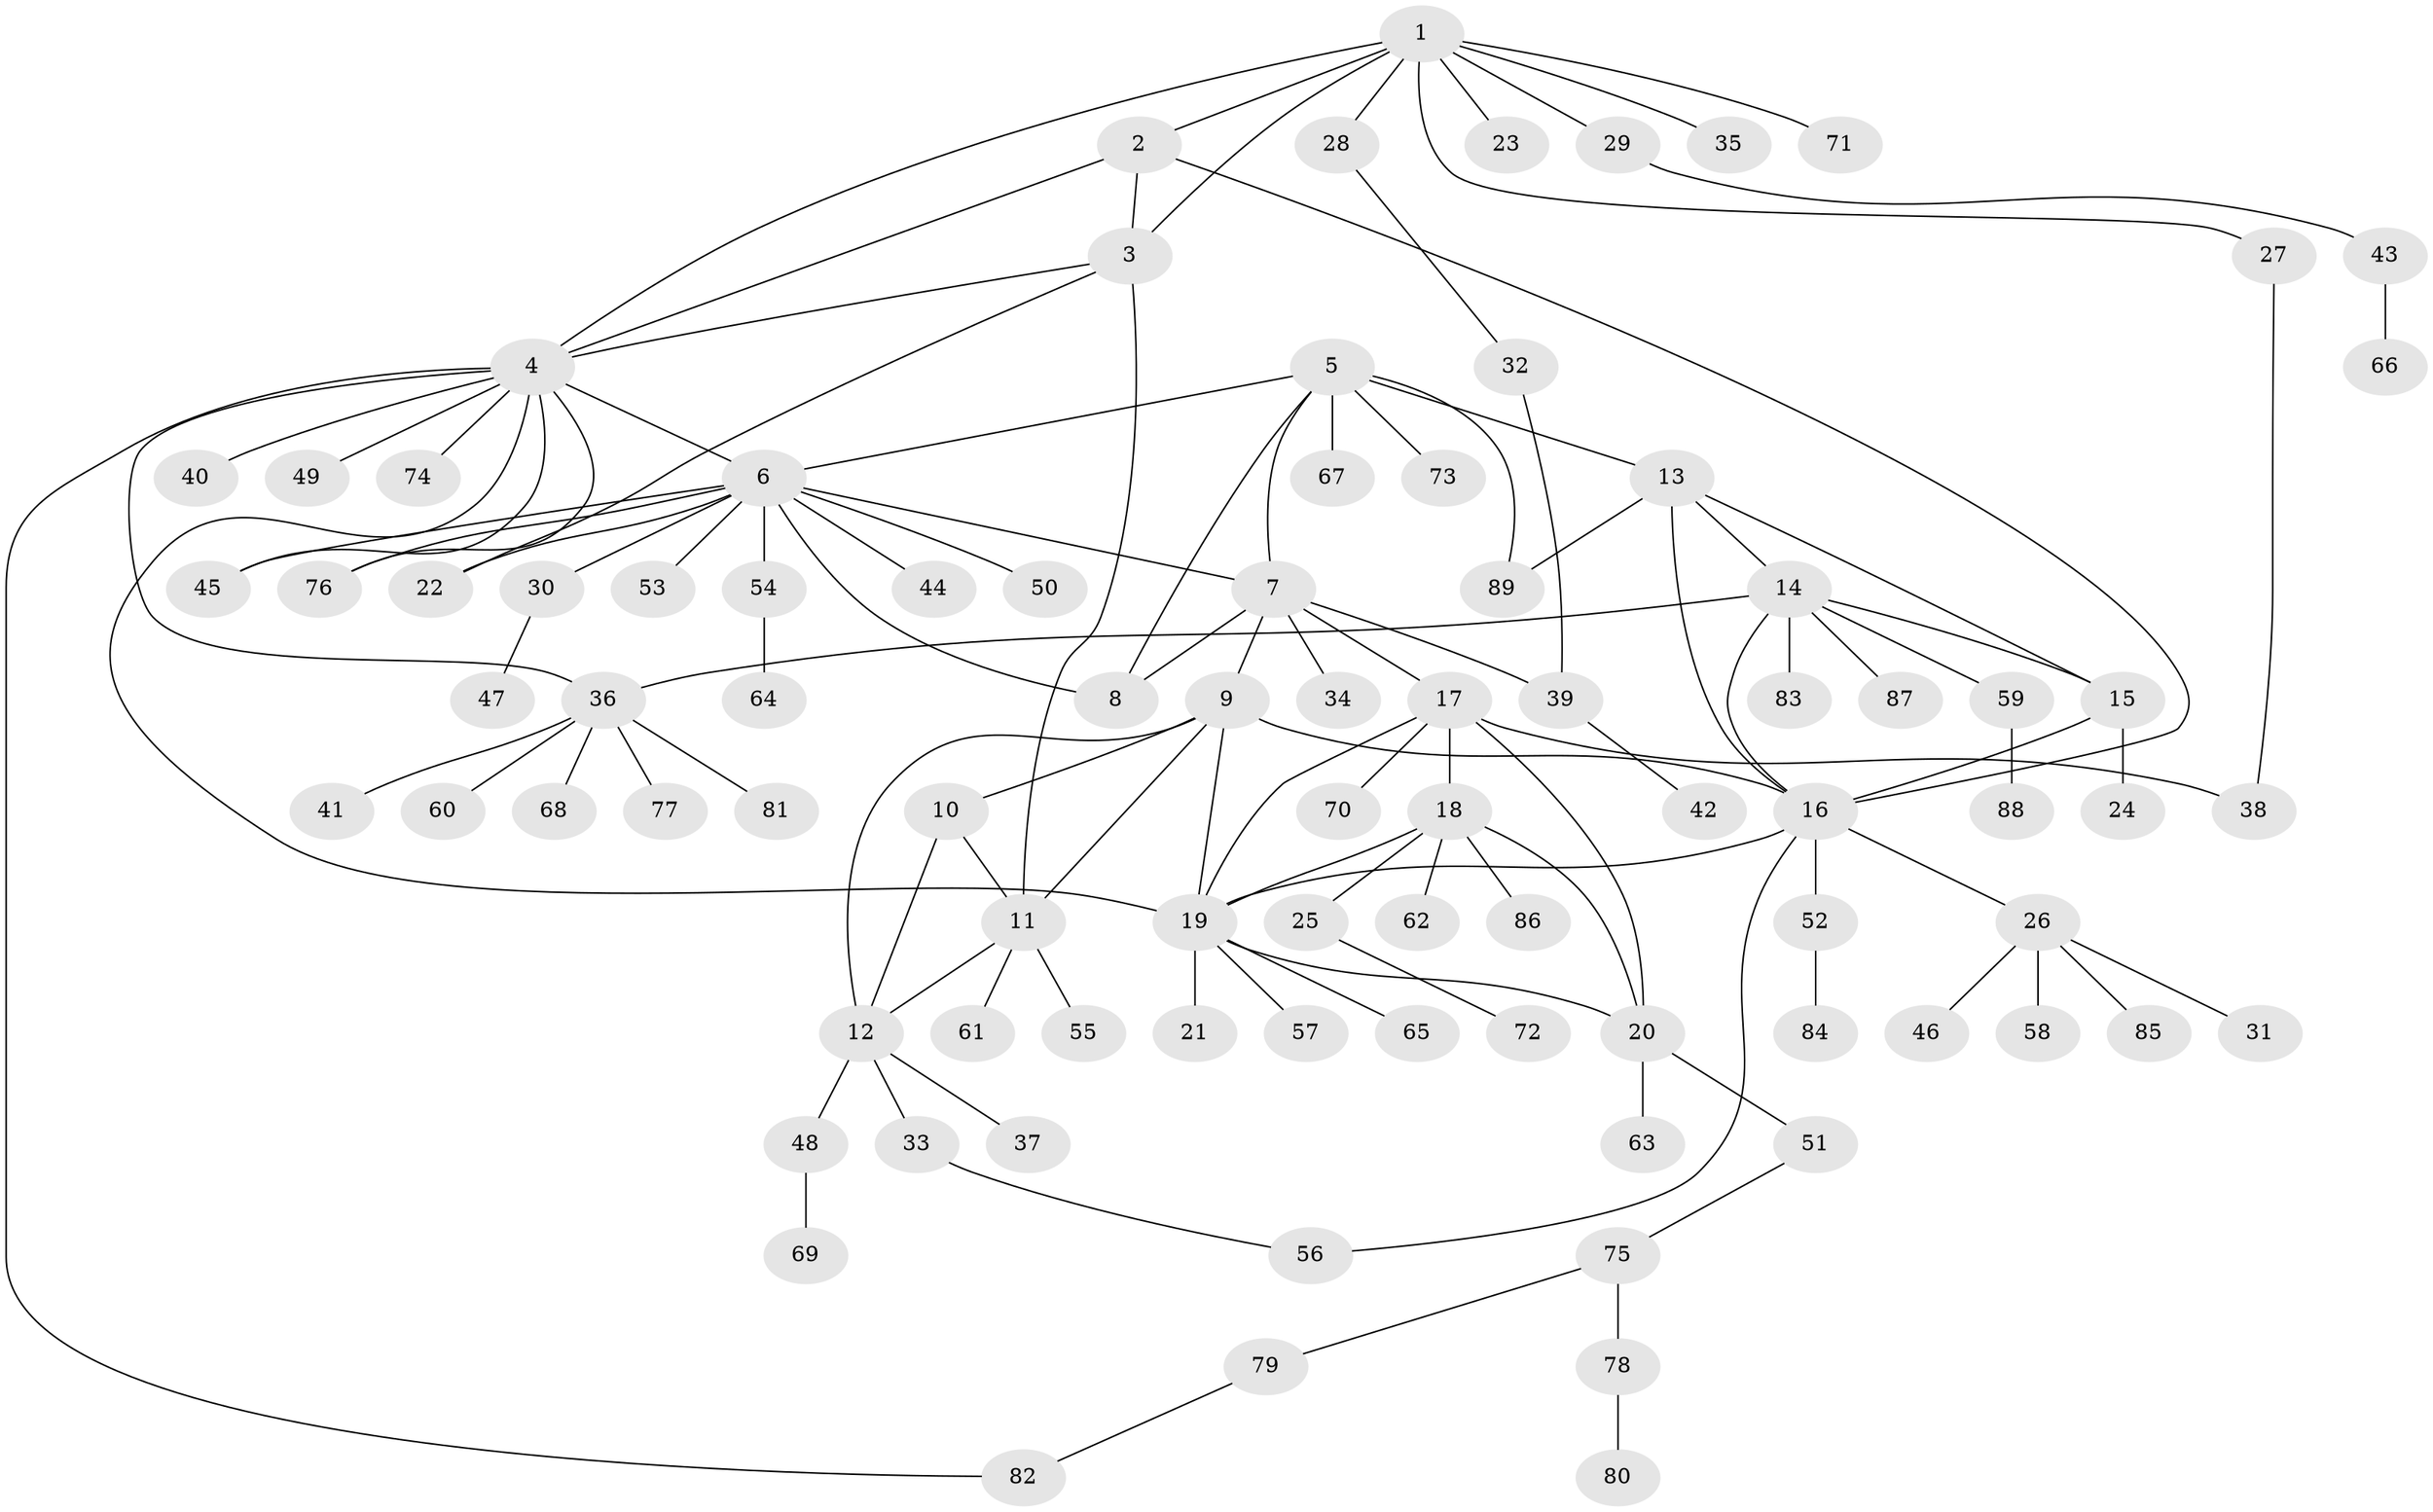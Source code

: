 // Generated by graph-tools (version 1.1) at 2025/15/03/09/25 04:15:49]
// undirected, 89 vertices, 118 edges
graph export_dot {
graph [start="1"]
  node [color=gray90,style=filled];
  1;
  2;
  3;
  4;
  5;
  6;
  7;
  8;
  9;
  10;
  11;
  12;
  13;
  14;
  15;
  16;
  17;
  18;
  19;
  20;
  21;
  22;
  23;
  24;
  25;
  26;
  27;
  28;
  29;
  30;
  31;
  32;
  33;
  34;
  35;
  36;
  37;
  38;
  39;
  40;
  41;
  42;
  43;
  44;
  45;
  46;
  47;
  48;
  49;
  50;
  51;
  52;
  53;
  54;
  55;
  56;
  57;
  58;
  59;
  60;
  61;
  62;
  63;
  64;
  65;
  66;
  67;
  68;
  69;
  70;
  71;
  72;
  73;
  74;
  75;
  76;
  77;
  78;
  79;
  80;
  81;
  82;
  83;
  84;
  85;
  86;
  87;
  88;
  89;
  1 -- 2;
  1 -- 3;
  1 -- 4;
  1 -- 23;
  1 -- 27;
  1 -- 28;
  1 -- 29;
  1 -- 35;
  1 -- 71;
  2 -- 3;
  2 -- 4;
  2 -- 16;
  3 -- 4;
  3 -- 11;
  3 -- 22;
  4 -- 6;
  4 -- 19;
  4 -- 36;
  4 -- 40;
  4 -- 45;
  4 -- 49;
  4 -- 74;
  4 -- 76;
  4 -- 82;
  5 -- 6;
  5 -- 7;
  5 -- 8;
  5 -- 13;
  5 -- 67;
  5 -- 73;
  5 -- 89;
  6 -- 7;
  6 -- 8;
  6 -- 22;
  6 -- 30;
  6 -- 44;
  6 -- 45;
  6 -- 50;
  6 -- 53;
  6 -- 54;
  6 -- 76;
  7 -- 8;
  7 -- 9;
  7 -- 17;
  7 -- 34;
  7 -- 39;
  9 -- 10;
  9 -- 11;
  9 -- 12;
  9 -- 16;
  9 -- 19;
  10 -- 11;
  10 -- 12;
  11 -- 12;
  11 -- 55;
  11 -- 61;
  12 -- 33;
  12 -- 37;
  12 -- 48;
  13 -- 14;
  13 -- 15;
  13 -- 16;
  13 -- 89;
  14 -- 15;
  14 -- 16;
  14 -- 36;
  14 -- 59;
  14 -- 83;
  14 -- 87;
  15 -- 16;
  15 -- 24;
  16 -- 19;
  16 -- 26;
  16 -- 52;
  16 -- 56;
  17 -- 18;
  17 -- 19;
  17 -- 20;
  17 -- 38;
  17 -- 70;
  18 -- 19;
  18 -- 20;
  18 -- 25;
  18 -- 62;
  18 -- 86;
  19 -- 20;
  19 -- 21;
  19 -- 57;
  19 -- 65;
  20 -- 51;
  20 -- 63;
  25 -- 72;
  26 -- 31;
  26 -- 46;
  26 -- 58;
  26 -- 85;
  27 -- 38;
  28 -- 32;
  29 -- 43;
  30 -- 47;
  32 -- 39;
  33 -- 56;
  36 -- 41;
  36 -- 60;
  36 -- 68;
  36 -- 77;
  36 -- 81;
  39 -- 42;
  43 -- 66;
  48 -- 69;
  51 -- 75;
  52 -- 84;
  54 -- 64;
  59 -- 88;
  75 -- 78;
  75 -- 79;
  78 -- 80;
  79 -- 82;
}
